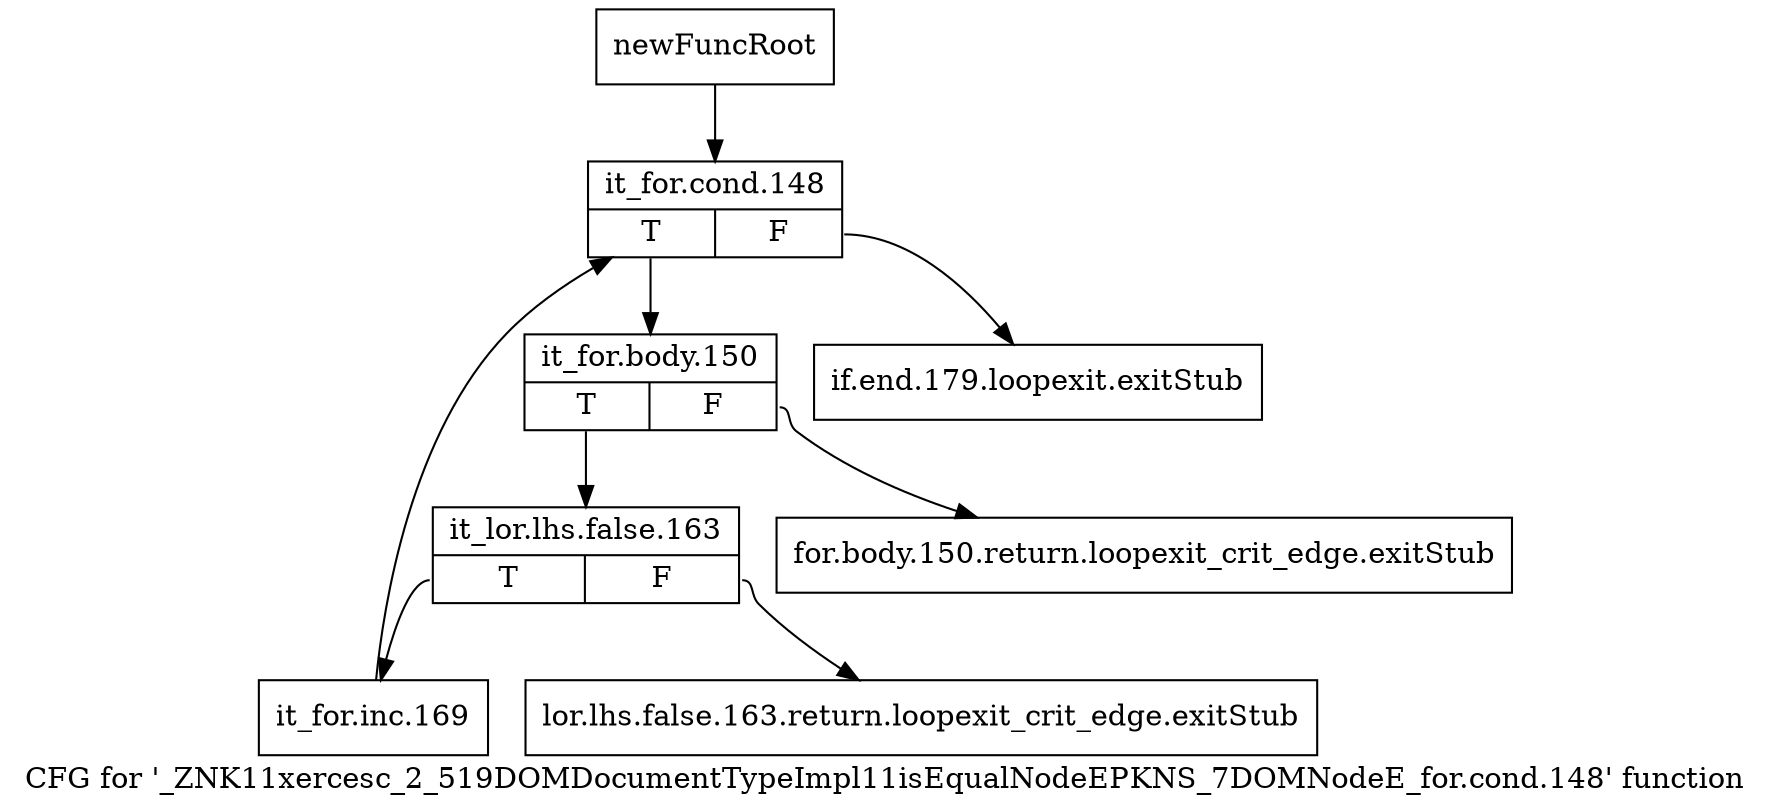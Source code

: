 digraph "CFG for '_ZNK11xercesc_2_519DOMDocumentTypeImpl11isEqualNodeEPKNS_7DOMNodeE_for.cond.148' function" {
	label="CFG for '_ZNK11xercesc_2_519DOMDocumentTypeImpl11isEqualNodeEPKNS_7DOMNodeE_for.cond.148' function";

	Node0x9785820 [shape=record,label="{newFuncRoot}"];
	Node0x9785820 -> Node0x9785960;
	Node0x9785870 [shape=record,label="{if.end.179.loopexit.exitStub}"];
	Node0x97858c0 [shape=record,label="{for.body.150.return.loopexit_crit_edge.exitStub}"];
	Node0x9785910 [shape=record,label="{lor.lhs.false.163.return.loopexit_crit_edge.exitStub}"];
	Node0x9785960 [shape=record,label="{it_for.cond.148|{<s0>T|<s1>F}}"];
	Node0x9785960:s0 -> Node0x97859b0;
	Node0x9785960:s1 -> Node0x9785870;
	Node0x97859b0 [shape=record,label="{it_for.body.150|{<s0>T|<s1>F}}"];
	Node0x97859b0:s0 -> Node0x9785a00;
	Node0x97859b0:s1 -> Node0x97858c0;
	Node0x9785a00 [shape=record,label="{it_lor.lhs.false.163|{<s0>T|<s1>F}}"];
	Node0x9785a00:s0 -> Node0x9785a50;
	Node0x9785a00:s1 -> Node0x9785910;
	Node0x9785a50 [shape=record,label="{it_for.inc.169}"];
	Node0x9785a50 -> Node0x9785960;
}
